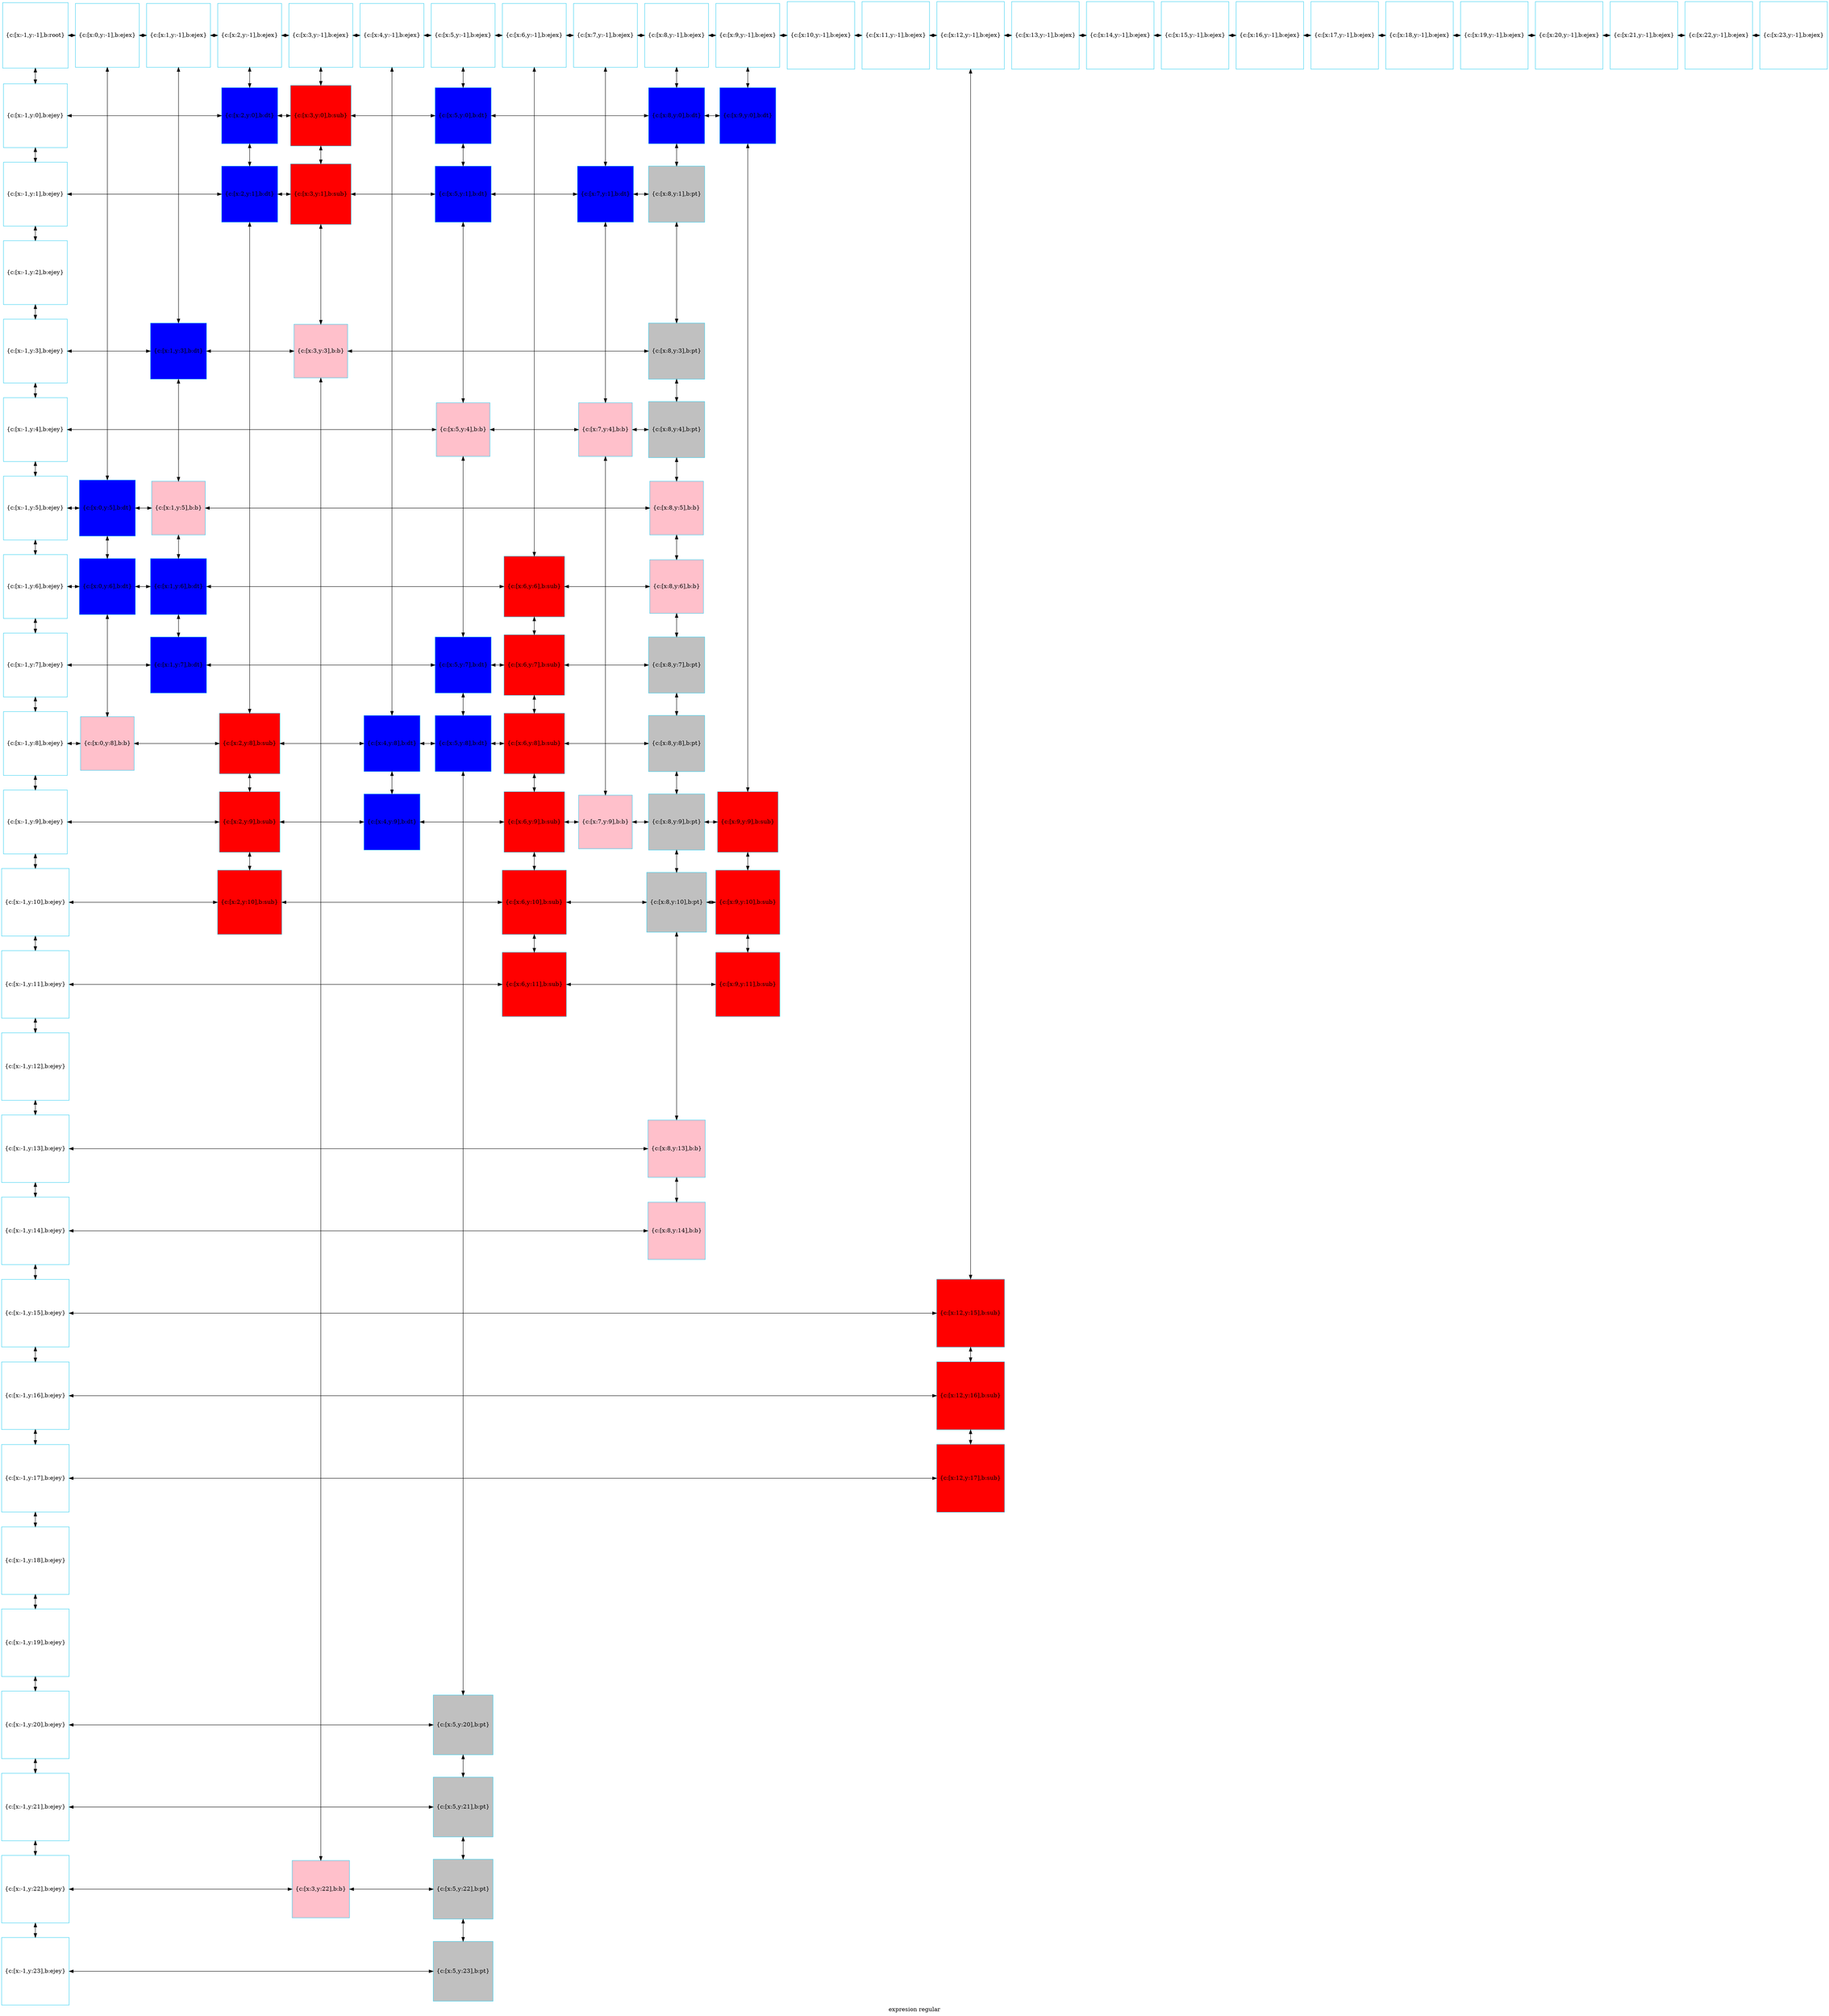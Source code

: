 digraph G
{label="expresion regular"
        node[shape = square]
        node[style = filled]
        node[fillcolor = "#EEEEE"]
        node[color = "#EEEEE"]
        node[color = "#31CEF0"]

804886960112[label="{c:[x:-1,y:-1],b:root}",fillcolor = "white"]
804886961840[label="{c:[x:0,y:-1],b:ejex}",fillcolor = "white"]
804886961888[label="{c:[x:1,y:-1],b:ejex}",fillcolor = "white"]
804886961456[label="{c:[x:2,y:-1],b:ejex}",fillcolor = "white"]
804886961744[label="{c:[x:3,y:-1],b:ejex}",fillcolor = "white"]
804886961696[label="{c:[x:4,y:-1],b:ejex}",fillcolor = "white"]
804887142608[label="{c:[x:5,y:-1],b:ejex}",fillcolor = "white"]
804887142512[label="{c:[x:6,y:-1],b:ejex}",fillcolor = "white"]
804887142848[label="{c:[x:7,y:-1],b:ejex}",fillcolor = "white"]
804887142944[label="{c:[x:8,y:-1],b:ejex}",fillcolor = "white"]
804887143088[label="{c:[x:9,y:-1],b:ejex}",fillcolor = "white"]
804887143232[label="{c:[x:10,y:-1],b:ejex}",fillcolor = "white"]
804887143376[label="{c:[x:11,y:-1],b:ejex}",fillcolor = "white"]
804887143520[label="{c:[x:12,y:-1],b:ejex}",fillcolor = "white"]
804887143664[label="{c:[x:13,y:-1],b:ejex}",fillcolor = "white"]
804887143808[label="{c:[x:14,y:-1],b:ejex}",fillcolor = "white"]
804887143952[label="{c:[x:15,y:-1],b:ejex}",fillcolor = "white"]
804887144096[label="{c:[x:16,y:-1],b:ejex}",fillcolor = "white"]
804887144240[label="{c:[x:17,y:-1],b:ejex}",fillcolor = "white"]
804887144384[label="{c:[x:18,y:-1],b:ejex}",fillcolor = "white"]
804887144528[label="{c:[x:19,y:-1],b:ejex}",fillcolor = "white"]
804887144672[label="{c:[x:20,y:-1],b:ejex}",fillcolor = "white"]
804887144816[label="{c:[x:21,y:-1],b:ejex}",fillcolor = "white"]
804887144960[label="{c:[x:22,y:-1],b:ejex}",fillcolor = "white"]
804887145104[label="{c:[x:23,y:-1],b:ejex}",fillcolor = "white"]
804887145248[label="{c:[x:-1,y:0],b:ejey}",fillcolor = "white"]
804910229104[label="{c:[x:2,y:0],b:dt}",fillcolor = "blue"]
804910257872[label="{c:[x:3,y:0],b:sub}",fillcolor = "red"]
804910228144[label="{c:[x:5,y:0],b:dt}",fillcolor = "blue"]
804910250112[label="{c:[x:8,y:0],b:dt}",fillcolor = "blue"]
804910249968[label="{c:[x:9,y:0],b:dt}",fillcolor = "blue"]
804887145392[label="{c:[x:-1,y:1],b:ejey}",fillcolor = "white"]
804910229344[label="{c:[x:2,y:1],b:dt}",fillcolor = "blue"]
804910257728[label="{c:[x:3,y:1],b:sub}",fillcolor = "red"]
804910228384[label="{c:[x:5,y:1],b:dt}",fillcolor = "blue"]
804910259312[label="{c:[x:7,y:1],b:dt}",fillcolor = "blue"]
804910230784[label="{c:[x:8,y:1],b:pt}",fillcolor = "gray"]
804887145536[label="{c:[x:-1,y:2],b:ejey}",fillcolor = "white"]
804887145680[label="{c:[x:-1,y:3],b:ejey}",fillcolor = "white"]
804910249632[label="{c:[x:1,y:3],b:dt}",fillcolor = "blue"]
804910250832[label="{c:[x:3,y:3],b:b}",fillcolor = "pink"]
804910231024[label="{c:[x:8,y:3],b:pt}",fillcolor = "gray"]
804887145824[label="{c:[x:-1,y:4],b:ejey}",fillcolor = "white"]
804910229584[label="{c:[x:5,y:4],b:b}",fillcolor = "pink"]
804910251312[label="{c:[x:7,y:4],b:b}",fillcolor = "pink"]
804910231264[label="{c:[x:8,y:4],b:pt}",fillcolor = "gray"]
804887145968[label="{c:[x:-1,y:5],b:ejey}",fillcolor = "white"]
804910250352[label="{c:[x:0,y:5],b:dt}",fillcolor = "blue"]
804910251072[label="{c:[x:1,y:5],b:b}",fillcolor = "pink"]
804910230064[label="{c:[x:8,y:5],b:b}",fillcolor = "pink"]
804887146112[label="{c:[x:-1,y:6],b:ejey}",fillcolor = "white"]
804910250592[label="{c:[x:0,y:6],b:dt}",fillcolor = "blue"]
804910228624[label="{c:[x:1,y:6],b:dt}",fillcolor = "blue"]
804910251792[label="{c:[x:6,y:6],b:sub}",fillcolor = "red"]
804910229824[label="{c:[x:8,y:6],b:b}",fillcolor = "pink"]
804887146256[label="{c:[x:-1,y:7],b:ejey}",fillcolor = "white"]
804910228864[label="{c:[x:1,y:7],b:dt}",fillcolor = "blue"]
804910258832[label="{c:[x:5,y:7],b:dt}",fillcolor = "blue"]
804910257152[label="{c:[x:6,y:7],b:sub}",fillcolor = "red"]
804910221584[label="{c:[x:8,y:7],b:pt}",fillcolor = "gray"]
804887146400[label="{c:[x:-1,y:8],b:ejey}",fillcolor = "white"]
804910259792[label="{c:[x:0,y:8],b:b}",fillcolor = "pink"]
804910223264[label="{c:[x:2,y:8],b:sub}",fillcolor = "red"]
804910258352[label="{c:[x:4,y:8],b:dt}",fillcolor = "blue"]
804910259072[label="{c:[x:5,y:8],b:dt}",fillcolor = "blue"]
804910257392[label="{c:[x:6,y:8],b:sub}",fillcolor = "red"]
804910221824[label="{c:[x:8,y:8],b:pt}",fillcolor = "gray"]
804910219376[label="{c:[x:-1,y:9],b:ejey}",fillcolor = "white"]
804910227664[label="{c:[x:2,y:9],b:sub}",fillcolor = "red"]
804910258592[label="{c:[x:4,y:9],b:dt}",fillcolor = "blue"]
804910231504[label="{c:[x:6,y:9],b:sub}",fillcolor = "red"]
804910260032[label="{c:[x:7,y:9],b:b}",fillcolor = "pink"]
804910222064[label="{c:[x:8,y:9],b:pt}",fillcolor = "gray"]
804910222544[label="{c:[x:9,y:9],b:sub}",fillcolor = "red"]
804910219520[label="{c:[x:-1,y:10],b:ejey}",fillcolor = "white"]
804910227904[label="{c:[x:2,y:10],b:sub}",fillcolor = "red"]
804910248912[label="{c:[x:6,y:10],b:sub}",fillcolor = "red"]
804910222304[label="{c:[x:8,y:10],b:pt}",fillcolor = "gray"]
804910222784[label="{c:[x:9,y:10],b:sub}",fillcolor = "red"]
804910219664[label="{c:[x:-1,y:11],b:ejey}",fillcolor = "white"]
804910249152[label="{c:[x:6,y:11],b:sub}",fillcolor = "red"]
804910223024[label="{c:[x:9,y:11],b:sub}",fillcolor = "red"]
804910219808[label="{c:[x:-1,y:12],b:ejey}",fillcolor = "white"]
804910219952[label="{c:[x:-1,y:13],b:ejey}",fillcolor = "white"]
804910251360[label="{c:[x:8,y:13],b:b}",fillcolor = "pink"]
804910220096[label="{c:[x:-1,y:14],b:ejey}",fillcolor = "white"]
804910260624[label="{c:[x:8,y:14],b:b}",fillcolor = "pink"]
804910220240[label="{c:[x:-1,y:15],b:ejey}",fillcolor = "white"]
804910248000[label="{c:[x:12,y:15],b:sub}",fillcolor = "red"]
804910220384[label="{c:[x:-1,y:16],b:ejey}",fillcolor = "white"]
804910248240[label="{c:[x:12,y:16],b:sub}",fillcolor = "red"]
804910220528[label="{c:[x:-1,y:17],b:ejey}",fillcolor = "white"]
804910248480[label="{c:[x:12,y:17],b:sub}",fillcolor = "red"]
804910220672[label="{c:[x:-1,y:18],b:ejey}",fillcolor = "white"]
804910220816[label="{c:[x:-1,y:19],b:ejey}",fillcolor = "white"]
804910220960[label="{c:[x:-1,y:20],b:ejey}",fillcolor = "white"]
804910251840[label="{c:[x:5,y:20],b:pt}",fillcolor = "gray"]
804910221104[label="{c:[x:-1,y:21],b:ejey}",fillcolor = "white"]
804910256240[label="{c:[x:5,y:21],b:pt}",fillcolor = "gray"]
804910221248[label="{c:[x:-1,y:22],b:ejey}",fillcolor = "white"]
804910260128[label="{c:[x:3,y:22],b:b}",fillcolor = "pink"]
804910256480[label="{c:[x:5,y:22],b:pt}",fillcolor = "gray"]
804910221392[label="{c:[x:-1,y:23],b:ejey}",fillcolor = "white"]
804910256720[label="{c:[x:5,y:23],b:pt}",fillcolor = "gray"]
804886960112->804887145248[dir = both];
804887145248->804887145392[dir = both];
804887145392->804887145536[dir = both];
804887145536->804887145680[dir = both];
804887145680->804887145824[dir = both];
804887145824->804887145968[dir = both];
804887145968->804887146112[dir = both];
804887146112->804887146256[dir = both];
804887146256->804887146400[dir = both];
804887146400->804910219376[dir = both];
804910219376->804910219520[dir = both];
804910219520->804910219664[dir = both];
804910219664->804910219808[dir = both];
804910219808->804910219952[dir = both];
804910219952->804910220096[dir = both];
804910220096->804910220240[dir = both];
804910220240->804910220384[dir = both];
804910220384->804910220528[dir = both];
804910220528->804910220672[dir = both];
804910220672->804910220816[dir = both];
804910220816->804910220960[dir = both];
804910220960->804910221104[dir = both];
804910221104->804910221248[dir = both];
804910221248->804910221392[dir = both];
804886961840->804910250352[dir = both];
804910250352->804910250592[dir = both];
804910250592->804910259792[dir = both];
804886961888->804910249632[dir = both];
804910249632->804910251072[dir = both];
804910251072->804910228624[dir = both];
804910228624->804910228864[dir = both];
804886961456->804910229104[dir = both];
804910229104->804910229344[dir = both];
804910229344->804910223264[dir = both];
804910223264->804910227664[dir = both];
804910227664->804910227904[dir = both];
804886961744->804910257872[dir = both];
804910257872->804910257728[dir = both];
804910257728->804910250832[dir = both];
804910250832->804910260128[dir = both];
804886961696->804910258352[dir = both];
804910258352->804910258592[dir = both];
804887142608->804910228144[dir = both];
804910228144->804910228384[dir = both];
804910228384->804910229584[dir = both];
804910229584->804910258832[dir = both];
804910258832->804910259072[dir = both];
804910259072->804910251840[dir = both];
804910251840->804910256240[dir = both];
804910256240->804910256480[dir = both];
804910256480->804910256720[dir = both];
804887142512->804910251792[dir = both];
804910251792->804910257152[dir = both];
804910257152->804910257392[dir = both];
804910257392->804910231504[dir = both];
804910231504->804910248912[dir = both];
804910248912->804910249152[dir = both];
804887142848->804910259312[dir = both];
804910259312->804910251312[dir = both];
804910251312->804910260032[dir = both];
804887142944->804910250112[dir = both];
804910250112->804910230784[dir = both];
804910230784->804910231024[dir = both];
804910231024->804910231264[dir = both];
804910231264->804910230064[dir = both];
804910230064->804910229824[dir = both];
804910229824->804910221584[dir = both];
804910221584->804910221824[dir = both];
804910221824->804910222064[dir = both];
804910222064->804910222304[dir = both];
804910222304->804910251360[dir = both];
804910251360->804910260624[dir = both];
804887143088->804910249968[dir = both];
804910249968->804910222544[dir = both];
804910222544->804910222784[dir = both];
804910222784->804910223024[dir = both];
804887143520->804910248000[dir = both];
804910248000->804910248240[dir = both];
804910248240->804910248480[dir = both];
804886960112->804886961840[dir = both];
804886961840->804886961888[dir = both];
804886961888->804886961456[dir = both];
804886961456->804886961744[dir = both];
804886961744->804886961696[dir = both];
804886961696->804887142608[dir = both];
804887142608->804887142512[dir = both];
804887142512->804887142848[dir = both];
804887142848->804887142944[dir = both];
804887142944->804887143088[dir = both];
804887143088->804887143232[dir = both];
804887143232->804887143376[dir = both];
804887143376->804887143520[dir = both];
804887143520->804887143664[dir = both];
804887143664->804887143808[dir = both];
804887143808->804887143952[dir = both];
804887143952->804887144096[dir = both];
804887144096->804887144240[dir = both];
804887144240->804887144384[dir = both];
804887144384->804887144528[dir = both];
804887144528->804887144672[dir = both];
804887144672->804887144816[dir = both];
804887144816->804887144960[dir = both];
804887144960->804887145104[dir = both];
804887145248->804910229104[constraint=false,dir = both];
804910229104->804910257872[constraint=false,dir = both];
804910257872->804910228144[constraint=false,dir = both];
804910228144->804910250112[constraint=false,dir = both];
804910250112->804910249968[constraint=false,dir = both];
804887145392->804910229344[constraint=false,dir = both];
804910229344->804910257728[constraint=false,dir = both];
804910257728->804910228384[constraint=false,dir = both];
804910228384->804910259312[constraint=false,dir = both];
804910259312->804910230784[constraint=false,dir = both];
804887145680->804910249632[constraint=false,dir = both];
804910249632->804910250832[constraint=false,dir = both];
804910250832->804910231024[constraint=false,dir = both];
804887145824->804910229584[constraint=false,dir = both];
804910229584->804910251312[constraint=false,dir = both];
804910251312->804910231264[constraint=false,dir = both];
804887145968->804910250352[constraint=false,dir = both];
804910250352->804910251072[constraint=false,dir = both];
804910251072->804910230064[constraint=false,dir = both];
804887146112->804910250592[constraint=false,dir = both];
804910250592->804910228624[constraint=false,dir = both];
804910228624->804910251792[constraint=false,dir = both];
804910251792->804910229824[constraint=false,dir = both];
804887146256->804910228864[constraint=false,dir = both];
804910228864->804910258832[constraint=false,dir = both];
804910258832->804910257152[constraint=false,dir = both];
804910257152->804910221584[constraint=false,dir = both];
804887146400->804910259792[constraint=false,dir = both];
804910259792->804910223264[constraint=false,dir = both];
804910223264->804910258352[constraint=false,dir = both];
804910258352->804910259072[constraint=false,dir = both];
804910259072->804910257392[constraint=false,dir = both];
804910257392->804910221824[constraint=false,dir = both];
804910219376->804910227664[constraint=false,dir = both];
804910227664->804910258592[constraint=false,dir = both];
804910258592->804910231504[constraint=false,dir = both];
804910231504->804910260032[constraint=false,dir = both];
804910260032->804910222064[constraint=false,dir = both];
804910222064->804910222544[constraint=false,dir = both];
804910219520->804910227904[constraint=false,dir = both];
804910227904->804910248912[constraint=false,dir = both];
804910248912->804910222304[constraint=false,dir = both];
804910222304->804910222784[constraint=false,dir = both];
804910219664->804910249152[constraint=false,dir = both];
804910249152->804910223024[constraint=false,dir = both];
804910219952->804910251360[constraint=false,dir = both];
804910220096->804910260624[constraint=false,dir = both];
804910220240->804910248000[constraint=false,dir = both];
804910220384->804910248240[constraint=false,dir = both];
804910220528->804910248480[constraint=false,dir = both];
804910220960->804910251840[constraint=false,dir = both];
804910221104->804910256240[constraint=false,dir = both];
804910221248->804910260128[constraint=false,dir = both];
804910260128->804910256480[constraint=false,dir = both];
804910221392->804910256720[constraint=false,dir = both];
 {rank=same; 804886960112;804886961840;804886961888;804886961456;804886961744;804886961696;804887142608;804887142512;804887142848;804887142944;804887143088;804887143232;804887143376;804887143520;804887143664;804887143808;804887143952;804887144096;804887144240;804887144384;804887144528;804887144672;804887144816;804887144960;804887145104;}
 {rank=same; 804887145248;804910229104;804910257872;804910228144;804910250112;804910249968;}
 {rank=same; 804887145392;804910229344;804910257728;804910228384;804910259312;804910230784;}
 {rank=same; 804887145536;}
 {rank=same; 804887145680;804910249632;804910250832;804910231024;}
 {rank=same; 804887145824;804910229584;804910251312;804910231264;}
 {rank=same; 804887145968;804910250352;804910251072;804910230064;}
 {rank=same; 804887146112;804910250592;804910228624;804910251792;804910229824;}
 {rank=same; 804887146256;804910228864;804910258832;804910257152;804910221584;}
 {rank=same; 804887146400;804910259792;804910223264;804910258352;804910259072;804910257392;804910221824;}
 {rank=same; 804910219376;804910227664;804910258592;804910231504;804910260032;804910222064;804910222544;}
 {rank=same; 804910219520;804910227904;804910248912;804910222304;804910222784;}
 {rank=same; 804910219664;804910249152;804910223024;}
 {rank=same; 804910219808;}
 {rank=same; 804910219952;804910251360;}
 {rank=same; 804910220096;804910260624;}
 {rank=same; 804910220240;804910248000;}
 {rank=same; 804910220384;804910248240;}
 {rank=same; 804910220528;804910248480;}
 {rank=same; 804910220672;}
 {rank=same; 804910220816;}
 {rank=same; 804910220960;804910251840;}
 {rank=same; 804910221104;804910256240;}
 {rank=same; 804910221248;804910260128;804910256480;}
 {rank=same; 804910221392;804910256720;}
}